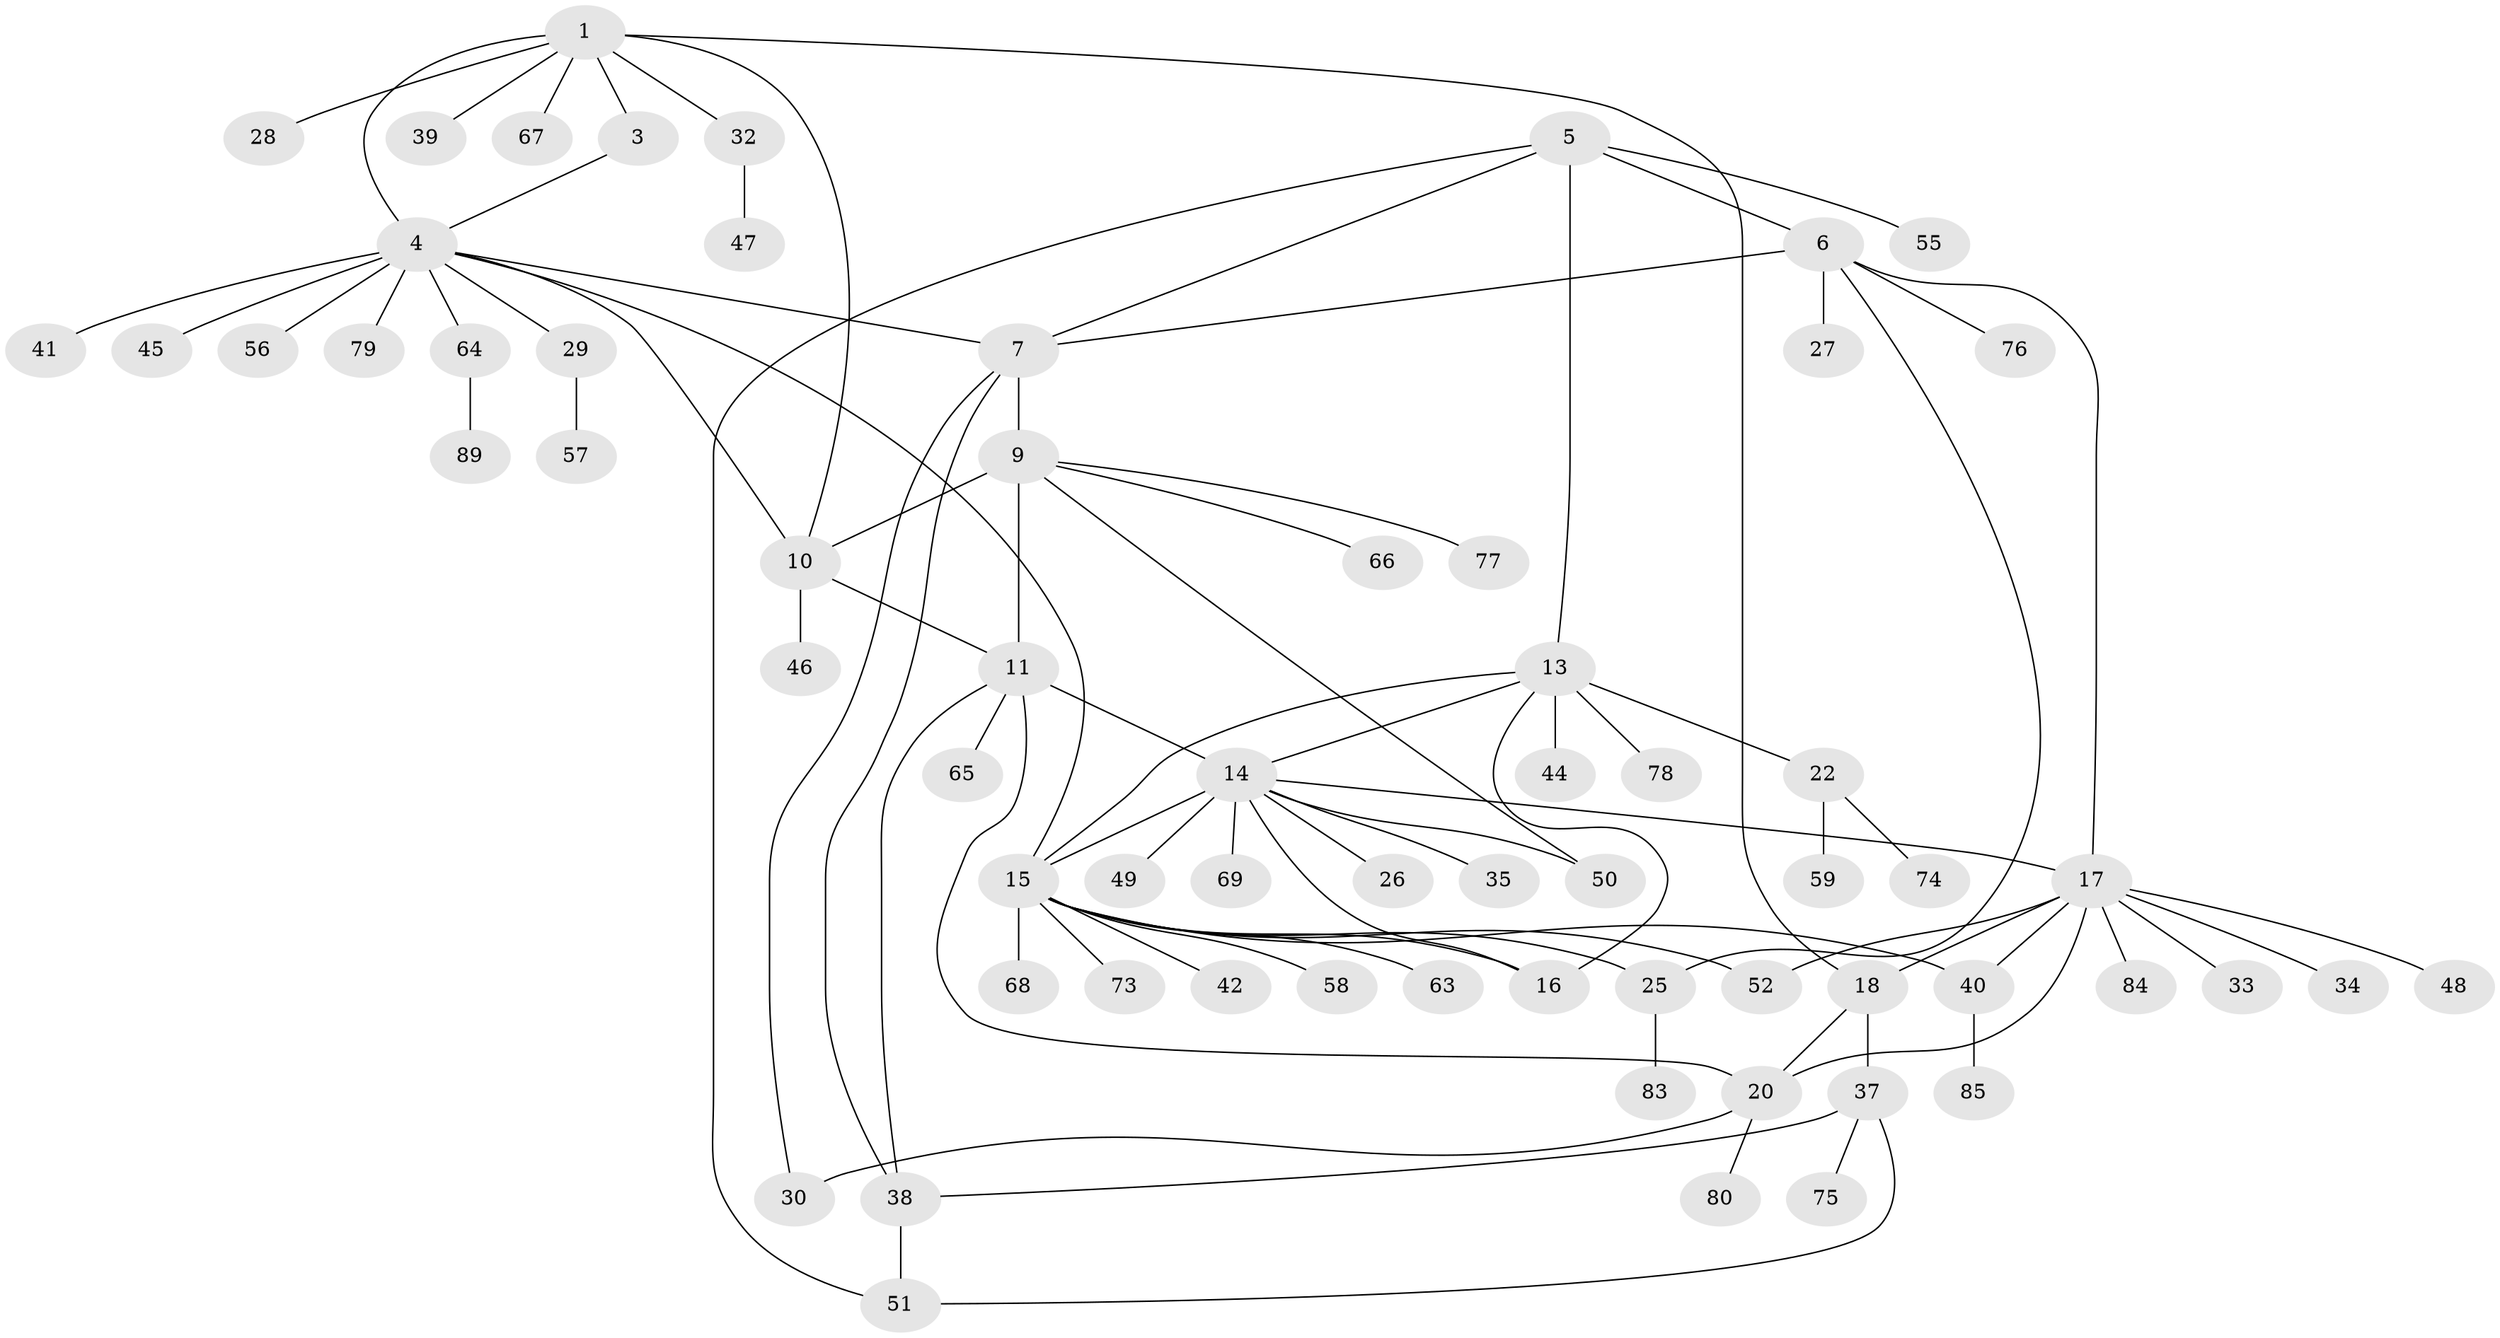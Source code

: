 // Generated by graph-tools (version 1.1) at 2025/24/03/03/25 07:24:14]
// undirected, 66 vertices, 88 edges
graph export_dot {
graph [start="1"]
  node [color=gray90,style=filled];
  1 [super="+2"];
  3;
  4 [super="+24"];
  5 [super="+8"];
  6 [super="+23"];
  7;
  9 [super="+12"];
  10 [super="+43"];
  11 [super="+62"];
  13 [super="+21"];
  14 [super="+86"];
  15 [super="+81"];
  16;
  17 [super="+19"];
  18;
  20 [super="+71"];
  22 [super="+61"];
  25 [super="+54"];
  26 [super="+31"];
  27;
  28;
  29 [super="+36"];
  30;
  32;
  33;
  34;
  35 [super="+60"];
  37 [super="+53"];
  38;
  39;
  40 [super="+82"];
  41;
  42;
  44;
  45;
  46 [super="+87"];
  47;
  48;
  49;
  50;
  51 [super="+72"];
  52;
  55;
  56;
  57;
  58;
  59;
  63;
  64 [super="+88"];
  65;
  66 [super="+70"];
  67;
  68;
  69;
  73;
  74;
  75;
  76;
  77;
  78;
  79;
  80;
  83;
  84;
  85;
  89;
  1 -- 3 [weight=2];
  1 -- 4 [weight=2];
  1 -- 10;
  1 -- 18;
  1 -- 32;
  1 -- 39;
  1 -- 67;
  1 -- 28;
  3 -- 4;
  4 -- 7;
  4 -- 15;
  4 -- 29;
  4 -- 45;
  4 -- 56;
  4 -- 79;
  4 -- 64;
  4 -- 41;
  4 -- 10;
  5 -- 6 [weight=2];
  5 -- 7 [weight=2];
  5 -- 13;
  5 -- 51;
  5 -- 55;
  6 -- 7;
  6 -- 25;
  6 -- 27;
  6 -- 76;
  6 -- 17;
  7 -- 30;
  7 -- 38;
  7 -- 9;
  9 -- 10 [weight=2];
  9 -- 11 [weight=2];
  9 -- 50;
  9 -- 66;
  9 -- 77;
  10 -- 11;
  10 -- 46;
  11 -- 14;
  11 -- 20;
  11 -- 38;
  11 -- 65;
  13 -- 14;
  13 -- 15;
  13 -- 16;
  13 -- 22;
  13 -- 44;
  13 -- 78;
  14 -- 15;
  14 -- 16;
  14 -- 26;
  14 -- 35;
  14 -- 49;
  14 -- 50;
  14 -- 69;
  14 -- 17;
  15 -- 16;
  15 -- 25;
  15 -- 42;
  15 -- 58;
  15 -- 63;
  15 -- 68;
  15 -- 73;
  15 -- 52;
  15 -- 40;
  17 -- 18 [weight=2];
  17 -- 20 [weight=2];
  17 -- 34;
  17 -- 40;
  17 -- 48;
  17 -- 52;
  17 -- 33;
  17 -- 84;
  18 -- 20;
  18 -- 37;
  20 -- 30;
  20 -- 80;
  22 -- 59;
  22 -- 74;
  25 -- 83;
  29 -- 57;
  32 -- 47;
  37 -- 75;
  37 -- 38;
  37 -- 51;
  38 -- 51;
  40 -- 85;
  64 -- 89;
}
